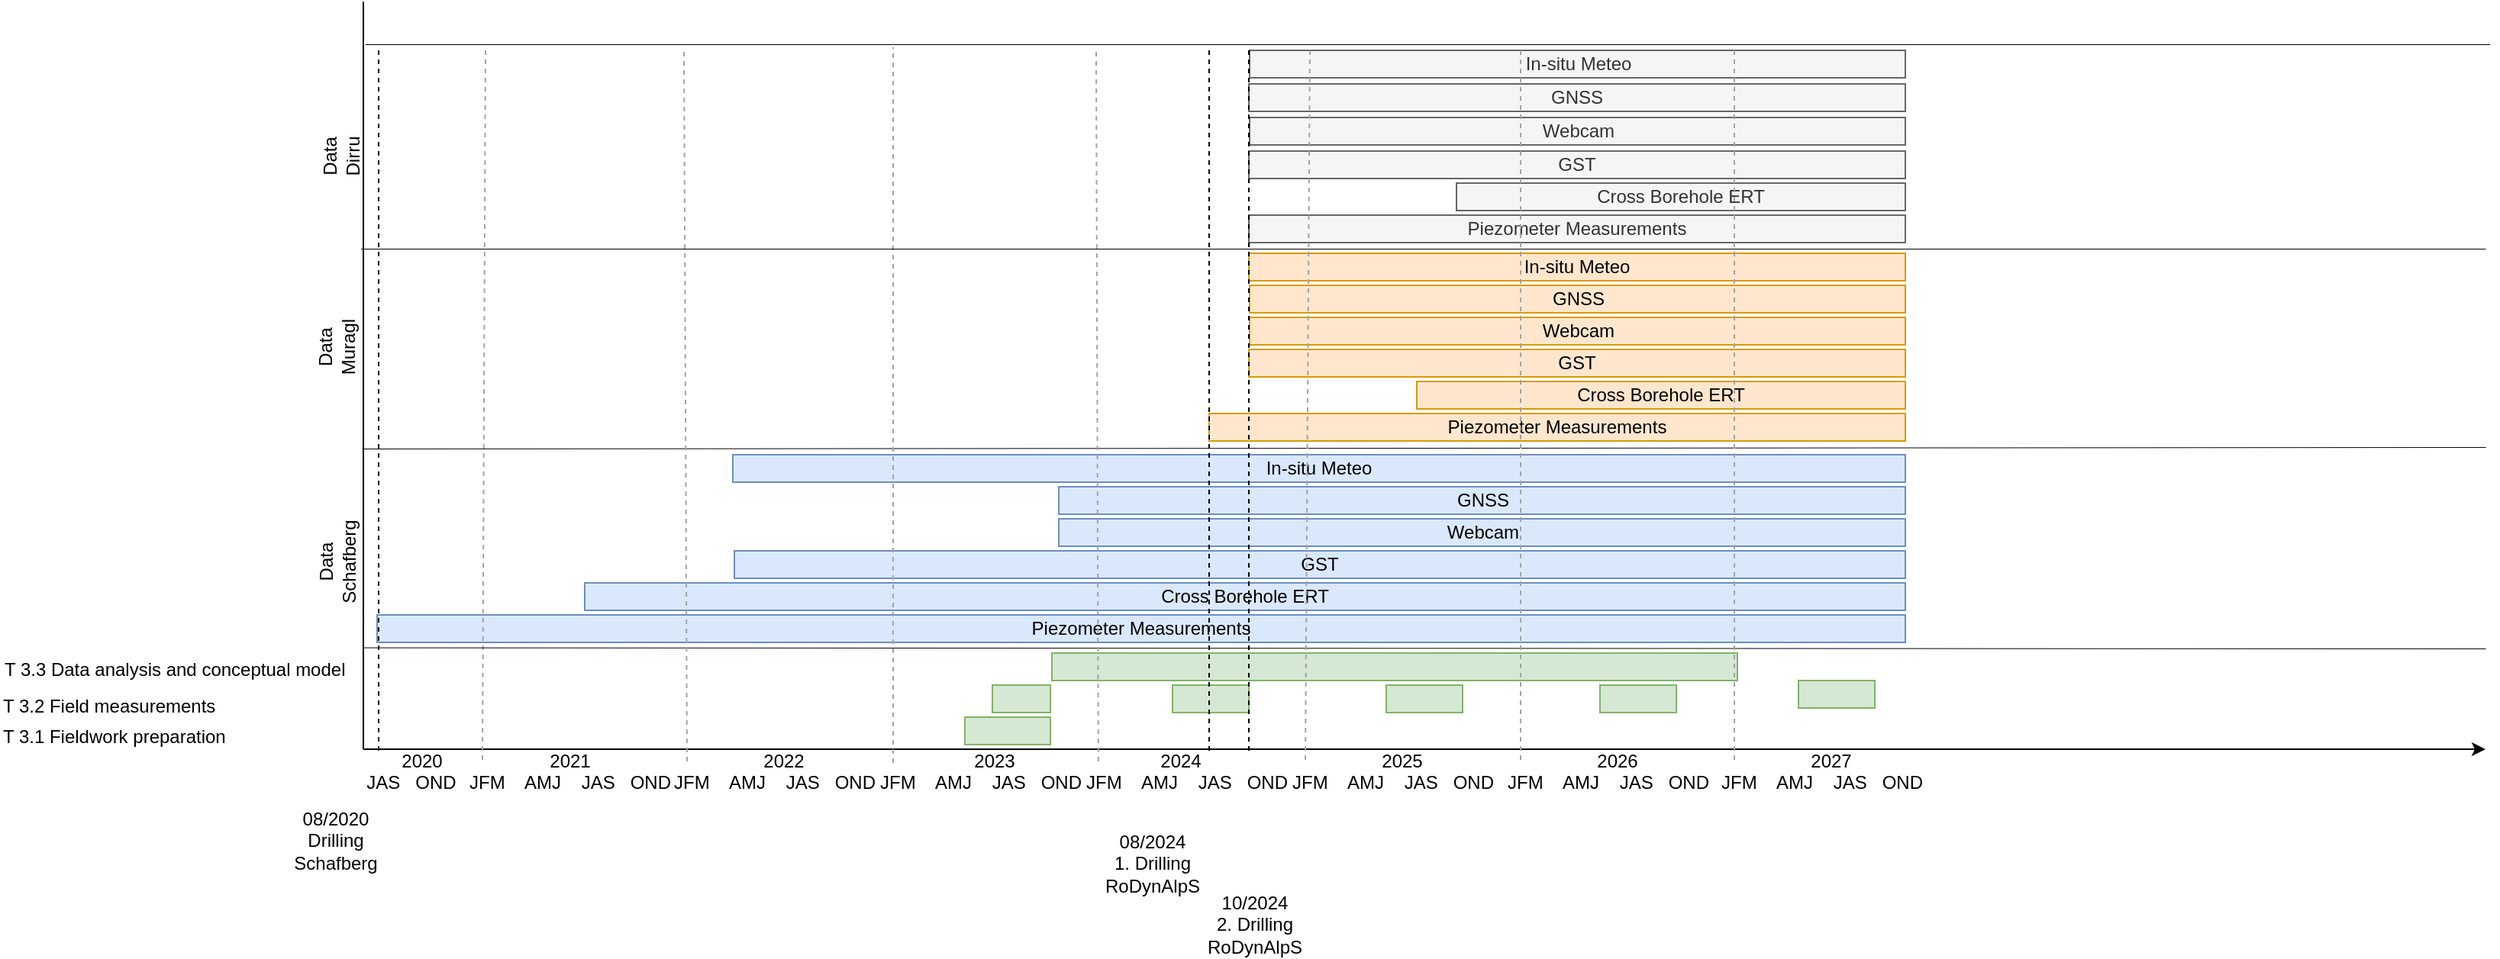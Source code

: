 <mxfile version="22.0.8" type="github">
  <diagram name="Page-1" id="hsDm7N-NumxUynAWq6ky">
    <mxGraphModel dx="3312" dy="945" grid="1" gridSize="10" guides="1" tooltips="1" connect="1" arrows="1" fold="1" page="1" pageScale="1" pageWidth="850" pageHeight="1100" math="0" shadow="0">
      <root>
        <mxCell id="0" />
        <mxCell id="1" parent="0" />
        <mxCell id="qgbLY4odhaIjJaBlrRMp-78" value="Webcam" style="html=1;whiteSpace=wrap;fillColor=#ffe6cc;strokeColor=#d79b00;" vertex="1" parent="1">
          <mxGeometry x="700.5" y="277" width="429.5" height="18" as="geometry" />
        </mxCell>
        <mxCell id="qgbLY4odhaIjJaBlrRMp-79" value="GNSS" style="html=1;whiteSpace=wrap;fillColor=#ffe6cc;strokeColor=#d79b00;" vertex="1" parent="1">
          <mxGeometry x="700.5" y="256" width="429.5" height="18" as="geometry" />
        </mxCell>
        <mxCell id="qgbLY4odhaIjJaBlrRMp-80" value="In-situ Meteo" style="html=1;whiteSpace=wrap;fillColor=#ffe6cc;strokeColor=#d79b00;" vertex="1" parent="1">
          <mxGeometry x="700" y="235" width="430" height="18" as="geometry" />
        </mxCell>
        <mxCell id="qgbLY4odhaIjJaBlrRMp-81" value="Piezometer Measurements" style="html=1;whiteSpace=wrap;fillColor=#ffe6cc;strokeColor=#d79b00;" vertex="1" parent="1">
          <mxGeometry x="674" y="340" width="456" height="18" as="geometry" />
        </mxCell>
        <mxCell id="qgbLY4odhaIjJaBlrRMp-82" value="Cross Borehole ERT" style="html=1;whiteSpace=wrap;fillColor=#ffe6cc;strokeColor=#d79b00;" vertex="1" parent="1">
          <mxGeometry x="810" y="319" width="320" height="18" as="geometry" />
        </mxCell>
        <mxCell id="qgbLY4odhaIjJaBlrRMp-83" value="GST" style="html=1;whiteSpace=wrap;fillColor=#ffe6cc;strokeColor=#d79b00;" vertex="1" parent="1">
          <mxGeometry x="700" y="298" width="430" height="18" as="geometry" />
        </mxCell>
        <mxCell id="qgbLY4odhaIjJaBlrRMp-86" value="Webcam" style="html=1;whiteSpace=wrap;fillColor=#f5f5f5;strokeColor=#666666;fontColor=#333333;" vertex="1" parent="1">
          <mxGeometry x="700.5" y="146" width="429.5" height="18" as="geometry" />
        </mxCell>
        <mxCell id="qgbLY4odhaIjJaBlrRMp-87" value="GNSS" style="html=1;whiteSpace=wrap;fillColor=#f5f5f5;strokeColor=#666666;fontColor=#333333;" vertex="1" parent="1">
          <mxGeometry x="700" y="124" width="430" height="18" as="geometry" />
        </mxCell>
        <mxCell id="qgbLY4odhaIjJaBlrRMp-88" value="In-situ Meteo" style="html=1;whiteSpace=wrap;fillColor=#f5f5f5;strokeColor=#666666;fontColor=#333333;" vertex="1" parent="1">
          <mxGeometry x="700.5" y="102" width="429.5" height="18" as="geometry" />
        </mxCell>
        <mxCell id="qgbLY4odhaIjJaBlrRMp-89" value="Piezometer Measurements" style="html=1;whiteSpace=wrap;fillColor=#f5f5f5;strokeColor=#666666;fontColor=#333333;" vertex="1" parent="1">
          <mxGeometry x="700" y="210" width="430" height="18" as="geometry" />
        </mxCell>
        <mxCell id="qgbLY4odhaIjJaBlrRMp-90" value="Cross Borehole ERT" style="html=1;whiteSpace=wrap;fillColor=#f5f5f5;strokeColor=#666666;fontColor=#333333;" vertex="1" parent="1">
          <mxGeometry x="836" y="189" width="294" height="18" as="geometry" />
        </mxCell>
        <mxCell id="qgbLY4odhaIjJaBlrRMp-91" value="GST" style="html=1;whiteSpace=wrap;fillColor=#f5f5f5;strokeColor=#666666;fontColor=#333333;" vertex="1" parent="1">
          <mxGeometry x="700" y="168" width="430" height="18" as="geometry" />
        </mxCell>
        <mxCell id="qgbLY4odhaIjJaBlrRMp-75" value="Webcam" style="html=1;whiteSpace=wrap;fillColor=#dae8fc;strokeColor=#6c8ebf;" vertex="1" parent="1">
          <mxGeometry x="575.5" y="409" width="554.5" height="18" as="geometry" />
        </mxCell>
        <mxCell id="qgbLY4odhaIjJaBlrRMp-76" value="GNSS" style="html=1;whiteSpace=wrap;fillColor=#dae8fc;strokeColor=#6c8ebf;" vertex="1" parent="1">
          <mxGeometry x="575.5" y="388" width="554.5" height="18" as="geometry" />
        </mxCell>
        <mxCell id="qgbLY4odhaIjJaBlrRMp-77" value="In-situ Meteo" style="html=1;whiteSpace=wrap;fillColor=#dae8fc;strokeColor=#6c8ebf;" vertex="1" parent="1">
          <mxGeometry x="362" y="367" width="768" height="18" as="geometry" />
        </mxCell>
        <mxCell id="qgbLY4odhaIjJaBlrRMp-67" value="Piezometer Measurements" style="html=1;whiteSpace=wrap;fillColor=#dae8fc;strokeColor=#6c8ebf;" vertex="1" parent="1">
          <mxGeometry x="129" y="472" width="1001" height="18" as="geometry" />
        </mxCell>
        <mxCell id="qgbLY4odhaIjJaBlrRMp-71" value="Cross Borehole ERT" style="html=1;whiteSpace=wrap;fillColor=#dae8fc;strokeColor=#6c8ebf;" vertex="1" parent="1">
          <mxGeometry x="265" y="451" width="865" height="18" as="geometry" />
        </mxCell>
        <mxCell id="qgbLY4odhaIjJaBlrRMp-72" value="GST" style="html=1;whiteSpace=wrap;fillColor=#dae8fc;strokeColor=#6c8ebf;" vertex="1" parent="1">
          <mxGeometry x="363" y="430" width="767" height="18" as="geometry" />
        </mxCell>
        <mxCell id="qgbLY4odhaIjJaBlrRMp-59" value="" style="html=1;whiteSpace=wrap;fillColor=#d5e8d4;strokeColor=#82b366;" vertex="1" parent="1">
          <mxGeometry x="571" y="497" width="449" height="18" as="geometry" />
        </mxCell>
        <mxCell id="qgbLY4odhaIjJaBlrRMp-1" value="" style="endArrow=classic;html=1;rounded=0;" edge="1" parent="1">
          <mxGeometry width="50" height="50" relative="1" as="geometry">
            <mxPoint x="120" y="560" as="sourcePoint" />
            <mxPoint x="1510" y="560" as="targetPoint" />
          </mxGeometry>
        </mxCell>
        <mxCell id="qgbLY4odhaIjJaBlrRMp-3" value="" style="html=1;whiteSpace=wrap;fillColor=#d5e8d4;strokeColor=#82b366;" vertex="1" parent="1">
          <mxGeometry x="532" y="518" width="38" height="18" as="geometry" />
        </mxCell>
        <mxCell id="qgbLY4odhaIjJaBlrRMp-6" value="" style="line;strokeWidth=1;html=1;direction=south;" vertex="1" parent="1">
          <mxGeometry x="115" y="70" width="10" height="490" as="geometry" />
        </mxCell>
        <mxCell id="qgbLY4odhaIjJaBlrRMp-7" value="" style="endArrow=none;dashed=1;html=1;rounded=0;" edge="1" parent="1">
          <mxGeometry width="50" height="50" relative="1" as="geometry">
            <mxPoint x="130.0" y="561" as="sourcePoint" />
            <mxPoint x="130" y="100" as="targetPoint" />
          </mxGeometry>
        </mxCell>
        <mxCell id="qgbLY4odhaIjJaBlrRMp-8" value="&lt;div&gt;08/2020&lt;/div&gt;&lt;div&gt;Drilling Schafberg&lt;br&gt;&lt;/div&gt;" style="text;html=1;strokeColor=none;fillColor=none;align=center;verticalAlign=middle;whiteSpace=wrap;rounded=0;" vertex="1" parent="1">
          <mxGeometry x="72.29" y="605" width="60" height="30" as="geometry" />
        </mxCell>
        <mxCell id="qgbLY4odhaIjJaBlrRMp-16" value="" style="endArrow=none;dashed=1;html=1;rounded=0;strokeColor=#A3A3A3;" edge="1" parent="1">
          <mxGeometry width="50" height="50" relative="1" as="geometry">
            <mxPoint x="198" y="567" as="sourcePoint" />
            <mxPoint x="200" y="100" as="targetPoint" />
          </mxGeometry>
        </mxCell>
        <mxCell id="qgbLY4odhaIjJaBlrRMp-19" value="&lt;div&gt;08/2024&lt;/div&gt;&lt;div&gt;1. Drilling RoDynAlpS&lt;br&gt;&lt;/div&gt;" style="text;html=1;strokeColor=none;fillColor=none;align=center;verticalAlign=middle;whiteSpace=wrap;rounded=0;" vertex="1" parent="1">
          <mxGeometry x="607" y="620" width="60" height="30" as="geometry" />
        </mxCell>
        <mxCell id="qgbLY4odhaIjJaBlrRMp-20" value="" style="endArrow=none;html=1;rounded=0;exitX=0.554;exitY=0.271;exitDx=0;exitDy=0;exitPerimeter=0;strokeWidth=0.5;" edge="1" parent="1">
          <mxGeometry width="50" height="50" relative="1" as="geometry">
            <mxPoint x="120.29" y="493.3" as="sourcePoint" />
            <mxPoint x="1510" y="494" as="targetPoint" />
          </mxGeometry>
        </mxCell>
        <mxCell id="qgbLY4odhaIjJaBlrRMp-21" value="" style="endArrow=none;html=1;rounded=0;exitX=0.554;exitY=0.271;exitDx=0;exitDy=0;exitPerimeter=0;strokeWidth=0.5;" edge="1" parent="1">
          <mxGeometry width="50" height="50" relative="1" as="geometry">
            <mxPoint x="119.0" y="363.0" as="sourcePoint" />
            <mxPoint x="1510" y="362" as="targetPoint" />
          </mxGeometry>
        </mxCell>
        <mxCell id="qgbLY4odhaIjJaBlrRMp-23" value="&lt;div&gt;Data Schafberg&lt;/div&gt;" style="text;html=1;strokeColor=none;fillColor=none;align=center;verticalAlign=middle;whiteSpace=wrap;rounded=0;rotation=270;" vertex="1" parent="1">
          <mxGeometry x="73" y="422" width="60" height="30" as="geometry" />
        </mxCell>
        <mxCell id="qgbLY4odhaIjJaBlrRMp-33" value="JAS &amp;nbsp; OND" style="text;html=1;align=center;verticalAlign=middle;resizable=0;points=[];autosize=1;strokeColor=none;fillColor=none;" vertex="1" parent="1">
          <mxGeometry x="111" y="567" width="80" height="30" as="geometry" />
        </mxCell>
        <mxCell id="qgbLY4odhaIjJaBlrRMp-35" value="JFM&amp;nbsp;&amp;nbsp;&amp;nbsp; AMJ &amp;nbsp;&amp;nbsp; JAS &amp;nbsp; OND" style="text;html=1;align=center;verticalAlign=middle;resizable=0;points=[];autosize=1;strokeColor=none;fillColor=none;" vertex="1" parent="1">
          <mxGeometry x="180" y="567" width="150" height="30" as="geometry" />
        </mxCell>
        <mxCell id="qgbLY4odhaIjJaBlrRMp-36" value="JFM&amp;nbsp;&amp;nbsp;&amp;nbsp; AMJ &amp;nbsp;&amp;nbsp; JAS &amp;nbsp; OND" style="text;html=1;align=center;verticalAlign=middle;resizable=0;points=[];autosize=1;strokeColor=none;fillColor=none;" vertex="1" parent="1">
          <mxGeometry x="314" y="567" width="150" height="30" as="geometry" />
        </mxCell>
        <mxCell id="qgbLY4odhaIjJaBlrRMp-37" value="JFM&amp;nbsp;&amp;nbsp;&amp;nbsp; AMJ &amp;nbsp;&amp;nbsp; JAS &amp;nbsp; OND" style="text;html=1;align=center;verticalAlign=middle;resizable=0;points=[];autosize=1;strokeColor=none;fillColor=none;" vertex="1" parent="1">
          <mxGeometry x="449" y="567" width="150" height="30" as="geometry" />
        </mxCell>
        <mxCell id="qgbLY4odhaIjJaBlrRMp-38" value="" style="endArrow=none;dashed=1;html=1;rounded=0;strokeColor=#A3A3A3;" edge="1" parent="1">
          <mxGeometry width="50" height="50" relative="1" as="geometry">
            <mxPoint x="332" y="568" as="sourcePoint" />
            <mxPoint x="330" y="100" as="targetPoint" />
          </mxGeometry>
        </mxCell>
        <mxCell id="qgbLY4odhaIjJaBlrRMp-39" value="" style="endArrow=none;dashed=1;html=1;rounded=0;strokeColor=#A3A3A3;" edge="1" parent="1">
          <mxGeometry width="50" height="50" relative="1" as="geometry">
            <mxPoint x="467" y="569" as="sourcePoint" />
            <mxPoint x="467" y="100" as="targetPoint" />
          </mxGeometry>
        </mxCell>
        <mxCell id="qgbLY4odhaIjJaBlrRMp-40" value="JFM&amp;nbsp;&amp;nbsp;&amp;nbsp; AMJ &amp;nbsp;&amp;nbsp; JAS &amp;nbsp; OND" style="text;html=1;align=center;verticalAlign=middle;resizable=0;points=[];autosize=1;strokeColor=none;fillColor=none;" vertex="1" parent="1">
          <mxGeometry x="584" y="567" width="150" height="30" as="geometry" />
        </mxCell>
        <mxCell id="qgbLY4odhaIjJaBlrRMp-43" value="2020" style="text;html=1;align=center;verticalAlign=middle;resizable=0;points=[];autosize=1;strokeColor=none;fillColor=none;" vertex="1" parent="1">
          <mxGeometry x="133" y="553" width="50" height="30" as="geometry" />
        </mxCell>
        <mxCell id="qgbLY4odhaIjJaBlrRMp-44" value="2021" style="text;html=1;align=center;verticalAlign=middle;resizable=0;points=[];autosize=1;strokeColor=none;fillColor=none;" vertex="1" parent="1">
          <mxGeometry x="230" y="553" width="50" height="30" as="geometry" />
        </mxCell>
        <mxCell id="qgbLY4odhaIjJaBlrRMp-45" value="2022" style="text;html=1;align=center;verticalAlign=middle;resizable=0;points=[];autosize=1;strokeColor=none;fillColor=none;" vertex="1" parent="1">
          <mxGeometry x="370" y="553" width="50" height="30" as="geometry" />
        </mxCell>
        <mxCell id="qgbLY4odhaIjJaBlrRMp-46" value="2023" style="text;html=1;align=center;verticalAlign=middle;resizable=0;points=[];autosize=1;strokeColor=none;fillColor=none;" vertex="1" parent="1">
          <mxGeometry x="508" y="553" width="50" height="30" as="geometry" />
        </mxCell>
        <mxCell id="qgbLY4odhaIjJaBlrRMp-47" value="2024" style="text;html=1;align=center;verticalAlign=middle;resizable=0;points=[];autosize=1;strokeColor=none;fillColor=none;" vertex="1" parent="1">
          <mxGeometry x="630" y="553" width="50" height="30" as="geometry" />
        </mxCell>
        <mxCell id="qgbLY4odhaIjJaBlrRMp-48" value="2025" style="text;html=1;align=center;verticalAlign=middle;resizable=0;points=[];autosize=1;strokeColor=none;fillColor=none;" vertex="1" parent="1">
          <mxGeometry x="775" y="553" width="50" height="30" as="geometry" />
        </mxCell>
        <mxCell id="qgbLY4odhaIjJaBlrRMp-49" value="JFM&amp;nbsp;&amp;nbsp;&amp;nbsp; AMJ &amp;nbsp;&amp;nbsp; JAS &amp;nbsp; OND" style="text;html=1;align=center;verticalAlign=middle;resizable=0;points=[];autosize=1;strokeColor=none;fillColor=none;" vertex="1" parent="1">
          <mxGeometry x="719" y="567" width="150" height="30" as="geometry" />
        </mxCell>
        <mxCell id="qgbLY4odhaIjJaBlrRMp-50" value="" style="endArrow=none;dashed=1;html=1;rounded=0;strokeColor=#A3A3A3;" edge="1" parent="1">
          <mxGeometry width="50" height="50" relative="1" as="geometry">
            <mxPoint x="737" y="567" as="sourcePoint" />
            <mxPoint x="740" y="100" as="targetPoint" />
          </mxGeometry>
        </mxCell>
        <mxCell id="qgbLY4odhaIjJaBlrRMp-52" value="T 3.1 Fieldwork preparation" style="text;whiteSpace=wrap;html=1;" vertex="1" parent="1">
          <mxGeometry x="-118" y="538" width="180" height="40" as="geometry" />
        </mxCell>
        <mxCell id="qgbLY4odhaIjJaBlrRMp-58" value="" style="html=1;whiteSpace=wrap;fillColor=#d5e8d4;strokeColor=#82b366;" vertex="1" parent="1">
          <mxGeometry x="650" y="518" width="50" height="18" as="geometry" />
        </mxCell>
        <mxCell id="qgbLY4odhaIjJaBlrRMp-54" value="T 3.3 Data analysis and conceptual model" style="text;whiteSpace=wrap;html=1;" vertex="1" parent="1">
          <mxGeometry x="-117" y="494" width="260" height="40" as="geometry" />
        </mxCell>
        <mxCell id="qgbLY4odhaIjJaBlrRMp-55" value="T 3.2 Field measurements" style="text;whiteSpace=wrap;html=1;" vertex="1" parent="1">
          <mxGeometry x="-118" y="518" width="180" height="35" as="geometry" />
        </mxCell>
        <mxCell id="qgbLY4odhaIjJaBlrRMp-56" value="" style="html=1;whiteSpace=wrap;fillColor=#d5e8d4;strokeColor=#82b366;" vertex="1" parent="1">
          <mxGeometry x="514" y="539" width="56" height="18" as="geometry" />
        </mxCell>
        <mxCell id="qgbLY4odhaIjJaBlrRMp-14" value="" style="endArrow=none;dashed=1;html=1;rounded=0;" edge="1" parent="1">
          <mxGeometry width="50" height="50" relative="1" as="geometry">
            <mxPoint x="674" y="561" as="sourcePoint" />
            <mxPoint x="674" y="100" as="targetPoint" />
          </mxGeometry>
        </mxCell>
        <mxCell id="qgbLY4odhaIjJaBlrRMp-41" value="" style="endArrow=none;dashed=1;html=1;rounded=0;strokeColor=#A3A3A3;" edge="1" parent="1">
          <mxGeometry width="50" height="50" relative="1" as="geometry">
            <mxPoint x="601.41" y="568" as="sourcePoint" />
            <mxPoint x="600" y="100" as="targetPoint" />
          </mxGeometry>
        </mxCell>
        <mxCell id="qgbLY4odhaIjJaBlrRMp-61" value="2026" style="text;html=1;align=center;verticalAlign=middle;resizable=0;points=[];autosize=1;strokeColor=none;fillColor=none;" vertex="1" parent="1">
          <mxGeometry x="916" y="553" width="50" height="30" as="geometry" />
        </mxCell>
        <mxCell id="qgbLY4odhaIjJaBlrRMp-62" value="JFM&amp;nbsp;&amp;nbsp;&amp;nbsp; AMJ &amp;nbsp;&amp;nbsp; JAS &amp;nbsp; OND" style="text;html=1;align=center;verticalAlign=middle;resizable=0;points=[];autosize=1;strokeColor=none;fillColor=none;" vertex="1" parent="1">
          <mxGeometry x="860" y="567" width="150" height="30" as="geometry" />
        </mxCell>
        <mxCell id="qgbLY4odhaIjJaBlrRMp-63" value="" style="endArrow=none;dashed=1;html=1;rounded=0;strokeColor=#A3A3A3;" edge="1" parent="1">
          <mxGeometry width="50" height="50" relative="1" as="geometry">
            <mxPoint x="878" y="567" as="sourcePoint" />
            <mxPoint x="878" y="100" as="targetPoint" />
          </mxGeometry>
        </mxCell>
        <mxCell id="qgbLY4odhaIjJaBlrRMp-64" value="2027" style="text;html=1;align=center;verticalAlign=middle;resizable=0;points=[];autosize=1;strokeColor=none;fillColor=none;" vertex="1" parent="1">
          <mxGeometry x="1056" y="553" width="50" height="30" as="geometry" />
        </mxCell>
        <mxCell id="qgbLY4odhaIjJaBlrRMp-65" value="JFM&amp;nbsp;&amp;nbsp;&amp;nbsp; AMJ &amp;nbsp;&amp;nbsp; JAS &amp;nbsp; OND" style="text;html=1;align=center;verticalAlign=middle;resizable=0;points=[];autosize=1;strokeColor=none;fillColor=none;" vertex="1" parent="1">
          <mxGeometry x="1000" y="567" width="150" height="30" as="geometry" />
        </mxCell>
        <mxCell id="qgbLY4odhaIjJaBlrRMp-66" value="" style="endArrow=none;dashed=1;html=1;rounded=0;strokeColor=#A3A3A3;" edge="1" parent="1">
          <mxGeometry width="50" height="50" relative="1" as="geometry">
            <mxPoint x="1018" y="567" as="sourcePoint" />
            <mxPoint x="1018" y="100" as="targetPoint" />
          </mxGeometry>
        </mxCell>
        <mxCell id="qgbLY4odhaIjJaBlrRMp-68" value="" style="endArrow=none;html=1;rounded=0;exitX=0.554;exitY=0.271;exitDx=0;exitDy=0;exitPerimeter=0;strokeWidth=0.5;" edge="1" parent="1">
          <mxGeometry width="50" height="50" relative="1" as="geometry">
            <mxPoint x="118.29" y="232.0" as="sourcePoint" />
            <mxPoint x="1510" y="232" as="targetPoint" />
          </mxGeometry>
        </mxCell>
        <mxCell id="qgbLY4odhaIjJaBlrRMp-69" value="&lt;div&gt;Data Muragl&lt;br&gt;&lt;/div&gt;" style="text;html=1;strokeColor=none;fillColor=none;align=center;verticalAlign=middle;whiteSpace=wrap;rounded=0;rotation=270;" vertex="1" parent="1">
          <mxGeometry x="72.29" y="281" width="60" height="30" as="geometry" />
        </mxCell>
        <mxCell id="qgbLY4odhaIjJaBlrRMp-73" value="&lt;div&gt;10/2024&lt;/div&gt;&lt;div&gt;2. Drilling RoDynAlpS&lt;br&gt;&lt;/div&gt;" style="text;html=1;strokeColor=none;fillColor=none;align=center;verticalAlign=middle;whiteSpace=wrap;rounded=0;" vertex="1" parent="1">
          <mxGeometry x="674" y="660" width="60" height="30" as="geometry" />
        </mxCell>
        <mxCell id="qgbLY4odhaIjJaBlrRMp-74" value="" style="endArrow=none;dashed=1;html=1;rounded=0;" edge="1" parent="1">
          <mxGeometry width="50" height="50" relative="1" as="geometry">
            <mxPoint x="700" y="561" as="sourcePoint" />
            <mxPoint x="700" y="100" as="targetPoint" />
          </mxGeometry>
        </mxCell>
        <mxCell id="qgbLY4odhaIjJaBlrRMp-84" value="" style="endArrow=none;html=1;rounded=0;exitX=0.554;exitY=0.271;exitDx=0;exitDy=0;exitPerimeter=0;strokeWidth=0.5;" edge="1" parent="1">
          <mxGeometry width="50" height="50" relative="1" as="geometry">
            <mxPoint x="121.15" y="98.0" as="sourcePoint" />
            <mxPoint x="1512.86" y="98" as="targetPoint" />
          </mxGeometry>
        </mxCell>
        <mxCell id="qgbLY4odhaIjJaBlrRMp-85" value="&lt;div&gt;Data Dirru&lt;br&gt;&lt;/div&gt;" style="text;html=1;strokeColor=none;fillColor=none;align=center;verticalAlign=middle;whiteSpace=wrap;rounded=0;rotation=270;" vertex="1" parent="1">
          <mxGeometry x="77.73" y="156.58" width="54.85" height="30" as="geometry" />
        </mxCell>
        <mxCell id="qgbLY4odhaIjJaBlrRMp-92" value="" style="html=1;whiteSpace=wrap;fillColor=#d5e8d4;strokeColor=#82b366;" vertex="1" parent="1">
          <mxGeometry x="790" y="518" width="50" height="18" as="geometry" />
        </mxCell>
        <mxCell id="qgbLY4odhaIjJaBlrRMp-93" value="" style="html=1;whiteSpace=wrap;fillColor=#d5e8d4;strokeColor=#82b366;" vertex="1" parent="1">
          <mxGeometry x="930" y="518" width="50" height="18" as="geometry" />
        </mxCell>
        <mxCell id="qgbLY4odhaIjJaBlrRMp-94" value="" style="html=1;whiteSpace=wrap;fillColor=#d5e8d4;strokeColor=#82b366;" vertex="1" parent="1">
          <mxGeometry x="1060" y="515" width="50" height="18" as="geometry" />
        </mxCell>
      </root>
    </mxGraphModel>
  </diagram>
</mxfile>
